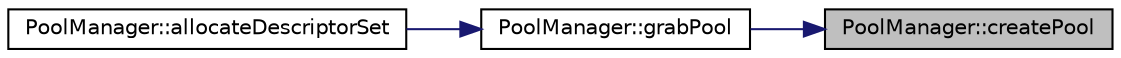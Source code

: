 digraph "PoolManager::createPool"
{
 // LATEX_PDF_SIZE
  edge [fontname="Helvetica",fontsize="10",labelfontname="Helvetica",labelfontsize="10"];
  node [fontname="Helvetica",fontsize="10",shape=record];
  rankdir="RL";
  Node1 [label="PoolManager::createPool",height=0.2,width=0.4,color="black", fillcolor="grey75", style="filled", fontcolor="black",tooltip="Allocates a descriptor pool and adds it to the free pools."];
  Node1 -> Node2 [dir="back",color="midnightblue",fontsize="10",style="solid",fontname="Helvetica"];
  Node2 [label="PoolManager::grabPool",height=0.2,width=0.4,color="black", fillcolor="white", style="filled",URL="$classPoolManager.html#a71d892f259b72af7c101b86de14aa260",tooltip="Returns a pool from free pools or creates a new one. Does not push the returned pool to used pools."];
  Node2 -> Node3 [dir="back",color="midnightblue",fontsize="10",style="solid",fontname="Helvetica"];
  Node3 [label="PoolManager::allocateDescriptorSet",height=0.2,width=0.4,color="black", fillcolor="white", style="filled",URL="$classPoolManager.html#ad373530a239dd87ce078864a710561b0",tooltip="Allocates a descriptor set from the pool"];
}
